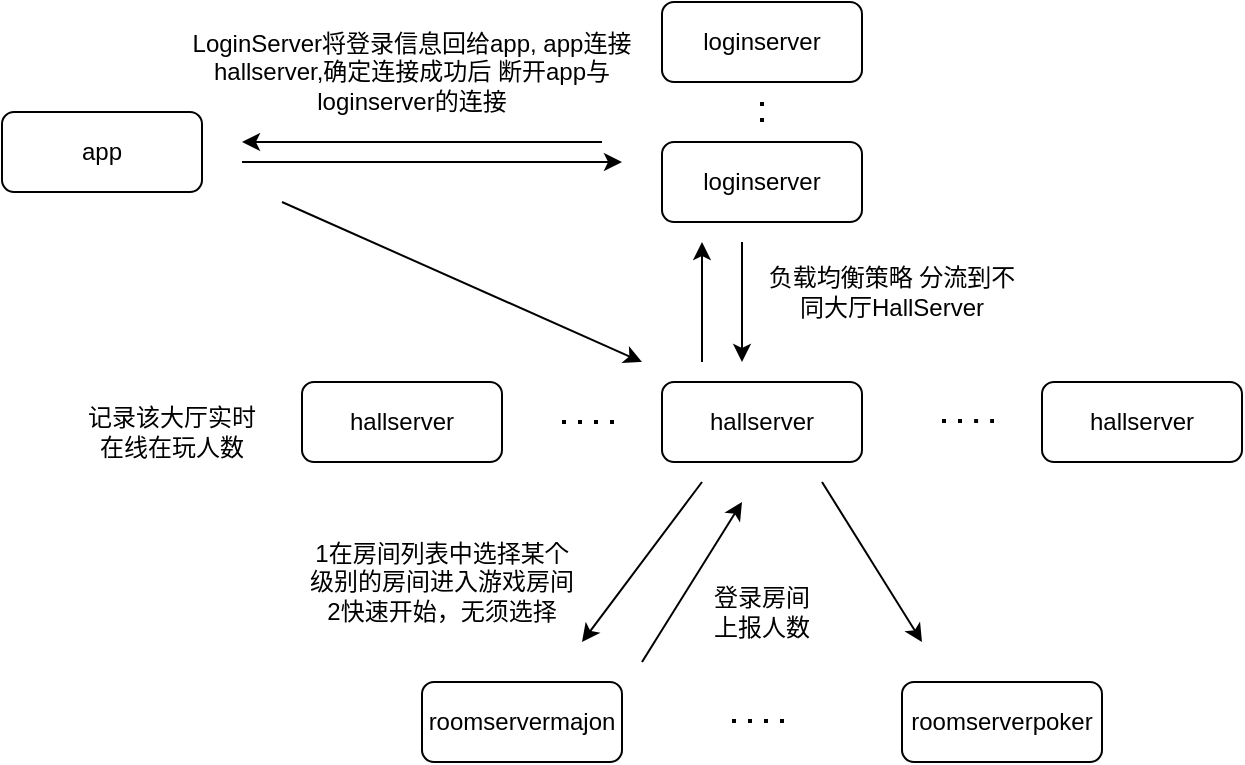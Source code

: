 <mxfile>
    <diagram id="6r0tW6lIDdGRoOB9yqzG" name="Page-1">
        <mxGraphModel dx="1003" dy="472" grid="1" gridSize="10" guides="1" tooltips="1" connect="1" arrows="1" fold="1" page="1" pageScale="1" pageWidth="827" pageHeight="1169" math="0" shadow="0">
            <root>
                <mxCell id="0"/>
                <mxCell id="1" parent="0"/>
                <mxCell id="2" value="app" style="rounded=1;whiteSpace=wrap;html=1;" vertex="1" parent="1">
                    <mxGeometry x="20" y="95" width="100" height="40" as="geometry"/>
                </mxCell>
                <mxCell id="3" value="hallserver" style="rounded=1;whiteSpace=wrap;html=1;" vertex="1" parent="1">
                    <mxGeometry x="350" y="230" width="100" height="40" as="geometry"/>
                </mxCell>
                <mxCell id="4" value="loginserver" style="rounded=1;whiteSpace=wrap;html=1;" vertex="1" parent="1">
                    <mxGeometry x="350" y="40" width="100" height="40" as="geometry"/>
                </mxCell>
                <mxCell id="5" value="" style="endArrow=classic;html=1;" edge="1" parent="1">
                    <mxGeometry width="50" height="50" relative="1" as="geometry">
                        <mxPoint x="140" y="120" as="sourcePoint"/>
                        <mxPoint x="330" y="120" as="targetPoint"/>
                    </mxGeometry>
                </mxCell>
                <mxCell id="6" value="" style="endArrow=classic;html=1;" edge="1" parent="1">
                    <mxGeometry width="50" height="50" relative="1" as="geometry">
                        <mxPoint x="390" y="160" as="sourcePoint"/>
                        <mxPoint x="390" y="220" as="targetPoint"/>
                    </mxGeometry>
                </mxCell>
                <mxCell id="7" value="roomservermajon" style="rounded=1;whiteSpace=wrap;html=1;" vertex="1" parent="1">
                    <mxGeometry x="230" y="380" width="100" height="40" as="geometry"/>
                </mxCell>
                <mxCell id="8" value="roomserverpoker" style="rounded=1;whiteSpace=wrap;html=1;" vertex="1" parent="1">
                    <mxGeometry x="470" y="380" width="100" height="40" as="geometry"/>
                </mxCell>
                <mxCell id="9" value="" style="endArrow=classic;html=1;" edge="1" parent="1">
                    <mxGeometry width="50" height="50" relative="1" as="geometry">
                        <mxPoint x="370" y="280" as="sourcePoint"/>
                        <mxPoint x="310" y="360" as="targetPoint"/>
                    </mxGeometry>
                </mxCell>
                <mxCell id="10" value="" style="endArrow=classic;html=1;" edge="1" parent="1">
                    <mxGeometry width="50" height="50" relative="1" as="geometry">
                        <mxPoint x="430" y="280" as="sourcePoint"/>
                        <mxPoint x="480" y="360" as="targetPoint"/>
                    </mxGeometry>
                </mxCell>
                <mxCell id="11" value="hallserver" style="rounded=1;whiteSpace=wrap;html=1;" vertex="1" parent="1">
                    <mxGeometry x="170" y="230" width="100" height="40" as="geometry"/>
                </mxCell>
                <mxCell id="12" value="hallserver" style="rounded=1;whiteSpace=wrap;html=1;" vertex="1" parent="1">
                    <mxGeometry x="540" y="230" width="100" height="40" as="geometry"/>
                </mxCell>
                <mxCell id="13" value="" style="endArrow=none;dashed=1;html=1;dashPattern=1 3;strokeWidth=2;" edge="1" parent="1">
                    <mxGeometry width="50" height="50" relative="1" as="geometry">
                        <mxPoint x="300" y="250" as="sourcePoint"/>
                        <mxPoint x="330" y="250" as="targetPoint"/>
                    </mxGeometry>
                </mxCell>
                <mxCell id="15" value="" style="endArrow=none;dashed=1;html=1;dashPattern=1 3;strokeWidth=2;" edge="1" parent="1">
                    <mxGeometry width="50" height="50" relative="1" as="geometry">
                        <mxPoint x="490" y="249.5" as="sourcePoint"/>
                        <mxPoint x="520" y="249.5" as="targetPoint"/>
                        <Array as="points">
                            <mxPoint x="510" y="249.5"/>
                        </Array>
                    </mxGeometry>
                </mxCell>
                <mxCell id="16" value="负载均衡策略 分流到不同大厅HallServer" style="text;html=1;strokeColor=none;fillColor=none;align=center;verticalAlign=middle;whiteSpace=wrap;rounded=0;" vertex="1" parent="1">
                    <mxGeometry x="400" y="170" width="130" height="30" as="geometry"/>
                </mxCell>
                <mxCell id="17" value="" style="endArrow=none;dashed=1;html=1;dashPattern=1 3;strokeWidth=2;" edge="1" parent="1">
                    <mxGeometry width="50" height="50" relative="1" as="geometry">
                        <mxPoint x="385" y="399.5" as="sourcePoint"/>
                        <mxPoint x="415" y="399.5" as="targetPoint"/>
                    </mxGeometry>
                </mxCell>
                <mxCell id="18" value="1在房间列表中选择某个级别的房间进入游戏房间&lt;br&gt;2快速开始，无须选择" style="text;html=1;strokeColor=none;fillColor=none;align=center;verticalAlign=middle;whiteSpace=wrap;rounded=0;" vertex="1" parent="1">
                    <mxGeometry x="170" y="320" width="140" height="20" as="geometry"/>
                </mxCell>
                <mxCell id="19" value="" style="endArrow=classic;html=1;" edge="1" parent="1">
                    <mxGeometry width="50" height="50" relative="1" as="geometry">
                        <mxPoint x="160" y="140" as="sourcePoint"/>
                        <mxPoint x="340" y="220" as="targetPoint"/>
                    </mxGeometry>
                </mxCell>
                <mxCell id="20" value="" style="endArrow=classic;html=1;" edge="1" parent="1">
                    <mxGeometry width="50" height="50" relative="1" as="geometry">
                        <mxPoint x="370" y="220" as="sourcePoint"/>
                        <mxPoint x="370" y="160" as="targetPoint"/>
                    </mxGeometry>
                </mxCell>
                <mxCell id="22" value="" style="endArrow=classic;html=1;" edge="1" parent="1">
                    <mxGeometry width="50" height="50" relative="1" as="geometry">
                        <mxPoint x="320" y="110" as="sourcePoint"/>
                        <mxPoint x="140" y="110" as="targetPoint"/>
                    </mxGeometry>
                </mxCell>
                <mxCell id="23" value="LoginServer将登录信息回给app, app连接hallserver,确定连接成功后 断开app与loginserver的连接" style="text;html=1;strokeColor=none;fillColor=none;align=center;verticalAlign=middle;whiteSpace=wrap;rounded=0;" vertex="1" parent="1">
                    <mxGeometry x="110" y="60" width="230" height="30" as="geometry"/>
                </mxCell>
                <mxCell id="24" value="" style="endArrow=classic;html=1;" edge="1" parent="1">
                    <mxGeometry width="50" height="50" relative="1" as="geometry">
                        <mxPoint x="340" y="370" as="sourcePoint"/>
                        <mxPoint x="390" y="290" as="targetPoint"/>
                    </mxGeometry>
                </mxCell>
                <mxCell id="25" value="登录房间上报人数" style="text;html=1;strokeColor=none;fillColor=none;align=center;verticalAlign=middle;whiteSpace=wrap;rounded=0;" vertex="1" parent="1">
                    <mxGeometry x="370" y="330" width="60" height="30" as="geometry"/>
                </mxCell>
                <mxCell id="26" value="loginserver" style="rounded=1;whiteSpace=wrap;html=1;" vertex="1" parent="1">
                    <mxGeometry x="350" y="110" width="100" height="40" as="geometry"/>
                </mxCell>
                <mxCell id="27" value="" style="endArrow=none;dashed=1;html=1;dashPattern=1 3;strokeWidth=2;" edge="1" parent="1">
                    <mxGeometry width="50" height="50" relative="1" as="geometry">
                        <mxPoint x="400" y="100" as="sourcePoint"/>
                        <mxPoint x="400" y="90" as="targetPoint"/>
                    </mxGeometry>
                </mxCell>
                <mxCell id="29" value="记录该大厅实时在线在玩人数" style="text;html=1;strokeColor=none;fillColor=none;align=center;verticalAlign=middle;whiteSpace=wrap;rounded=0;" vertex="1" parent="1">
                    <mxGeometry x="60" y="240" width="90" height="30" as="geometry"/>
                </mxCell>
            </root>
        </mxGraphModel>
    </diagram>
</mxfile>